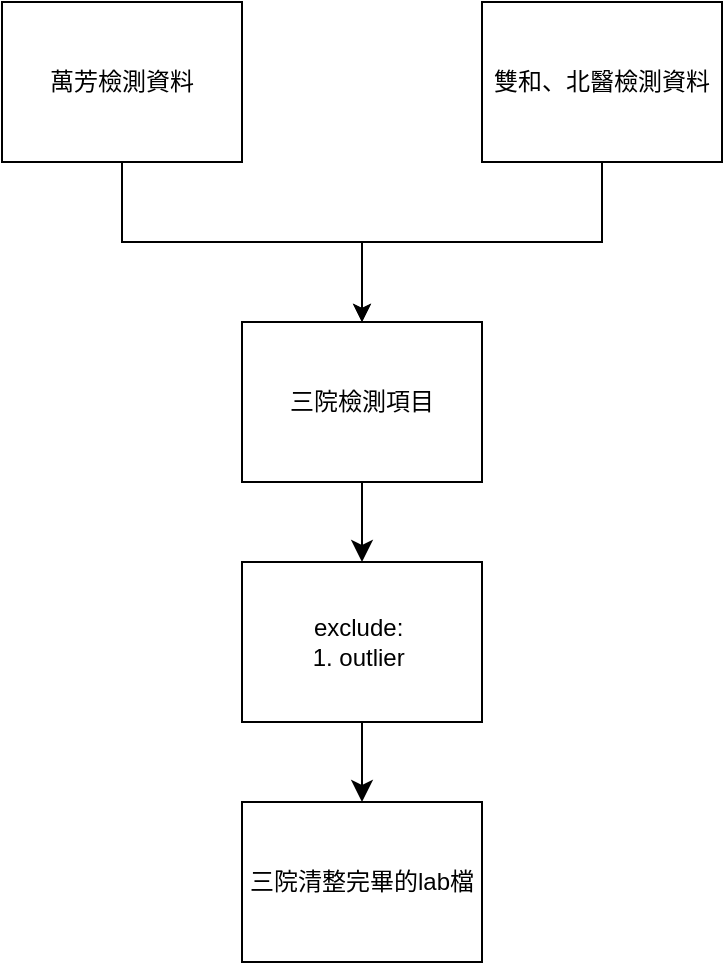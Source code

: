 <mxfile version="24.6.4" type="device">
  <diagram name="第 1 页" id="AluRszcNCi-zeq1M-AA3">
    <mxGraphModel dx="2788" dy="1860" grid="1" gridSize="10" guides="1" tooltips="1" connect="1" arrows="1" fold="1" page="1" pageScale="1" pageWidth="827" pageHeight="1169" math="0" shadow="0">
      <root>
        <mxCell id="0" />
        <mxCell id="1" parent="0" />
        <mxCell id="QT5JzcLpO9JpO9J6h1oz-1" value="&lt;div style=&quot;&quot;&gt;&lt;div style=&quot;&quot;&gt;萬芳檢測資料&lt;/div&gt;&lt;/div&gt;" style="rounded=0;whiteSpace=wrap;html=1;align=center;" vertex="1" parent="1">
          <mxGeometry x="-1480" y="-880" width="120" height="80" as="geometry" />
        </mxCell>
        <mxCell id="QT5JzcLpO9JpO9J6h1oz-2" value="&lt;div style=&quot;&quot;&gt;&lt;div style=&quot;&quot;&gt;雙和、北醫檢測資料&lt;/div&gt;&lt;/div&gt;" style="rounded=0;whiteSpace=wrap;html=1;align=center;" vertex="1" parent="1">
          <mxGeometry x="-1240" y="-880" width="120" height="80" as="geometry" />
        </mxCell>
        <mxCell id="QT5JzcLpO9JpO9J6h1oz-5" style="edgeStyle=orthogonalEdgeStyle;rounded=0;orthogonalLoop=1;jettySize=auto;html=1;" edge="1" parent="1">
          <mxGeometry relative="1" as="geometry">
            <mxPoint x="-1420" y="-800" as="sourcePoint" />
            <mxPoint x="-1300" y="-720" as="targetPoint" />
            <Array as="points">
              <mxPoint x="-1420" y="-800" />
              <mxPoint x="-1420" y="-760" />
              <mxPoint x="-1300" y="-760" />
            </Array>
          </mxGeometry>
        </mxCell>
        <mxCell id="QT5JzcLpO9JpO9J6h1oz-6" style="edgeStyle=orthogonalEdgeStyle;rounded=0;orthogonalLoop=1;jettySize=auto;html=1;entryX=0.5;entryY=0;entryDx=0;entryDy=0;exitX=0.5;exitY=1;exitDx=0;exitDy=0;" edge="1" parent="1" source="QT5JzcLpO9JpO9J6h1oz-2">
          <mxGeometry relative="1" as="geometry">
            <mxPoint x="-1180" y="-770" as="sourcePoint" />
            <mxPoint x="-1300" y="-720" as="targetPoint" />
            <Array as="points">
              <mxPoint x="-1180" y="-760" />
              <mxPoint x="-1300" y="-760" />
            </Array>
          </mxGeometry>
        </mxCell>
        <mxCell id="QT5JzcLpO9JpO9J6h1oz-9" style="edgeStyle=none;curved=1;rounded=0;orthogonalLoop=1;jettySize=auto;html=1;entryX=0.5;entryY=0;entryDx=0;entryDy=0;fontSize=12;startSize=8;endSize=8;" edge="1" parent="1" source="QT5JzcLpO9JpO9J6h1oz-7" target="QT5JzcLpO9JpO9J6h1oz-8">
          <mxGeometry relative="1" as="geometry" />
        </mxCell>
        <mxCell id="QT5JzcLpO9JpO9J6h1oz-7" value="&lt;div style=&quot;&quot;&gt;&lt;div style=&quot;&quot;&gt;三院檢測項目&lt;/div&gt;&lt;/div&gt;" style="rounded=0;whiteSpace=wrap;html=1;align=center;" vertex="1" parent="1">
          <mxGeometry x="-1360" y="-720" width="120" height="80" as="geometry" />
        </mxCell>
        <mxCell id="QT5JzcLpO9JpO9J6h1oz-11" style="edgeStyle=none;curved=1;rounded=0;orthogonalLoop=1;jettySize=auto;html=1;entryX=0.5;entryY=0;entryDx=0;entryDy=0;fontSize=12;startSize=8;endSize=8;" edge="1" parent="1" source="QT5JzcLpO9JpO9J6h1oz-8" target="QT5JzcLpO9JpO9J6h1oz-10">
          <mxGeometry relative="1" as="geometry" />
        </mxCell>
        <mxCell id="QT5JzcLpO9JpO9J6h1oz-8" value="&lt;div style=&quot;&quot;&gt;&lt;div style=&quot;&quot;&gt;exclude:&amp;nbsp;&lt;/div&gt;&lt;div style=&quot;&quot;&gt;1. outlier&amp;nbsp;&lt;/div&gt;&lt;/div&gt;" style="rounded=0;whiteSpace=wrap;html=1;align=center;" vertex="1" parent="1">
          <mxGeometry x="-1360" y="-600" width="120" height="80" as="geometry" />
        </mxCell>
        <mxCell id="QT5JzcLpO9JpO9J6h1oz-10" value="&lt;div style=&quot;&quot;&gt;&lt;div style=&quot;&quot;&gt;三院清整完畢的lab檔&lt;/div&gt;&lt;/div&gt;" style="rounded=0;whiteSpace=wrap;html=1;align=center;" vertex="1" parent="1">
          <mxGeometry x="-1360" y="-480" width="120" height="80" as="geometry" />
        </mxCell>
      </root>
    </mxGraphModel>
  </diagram>
</mxfile>
